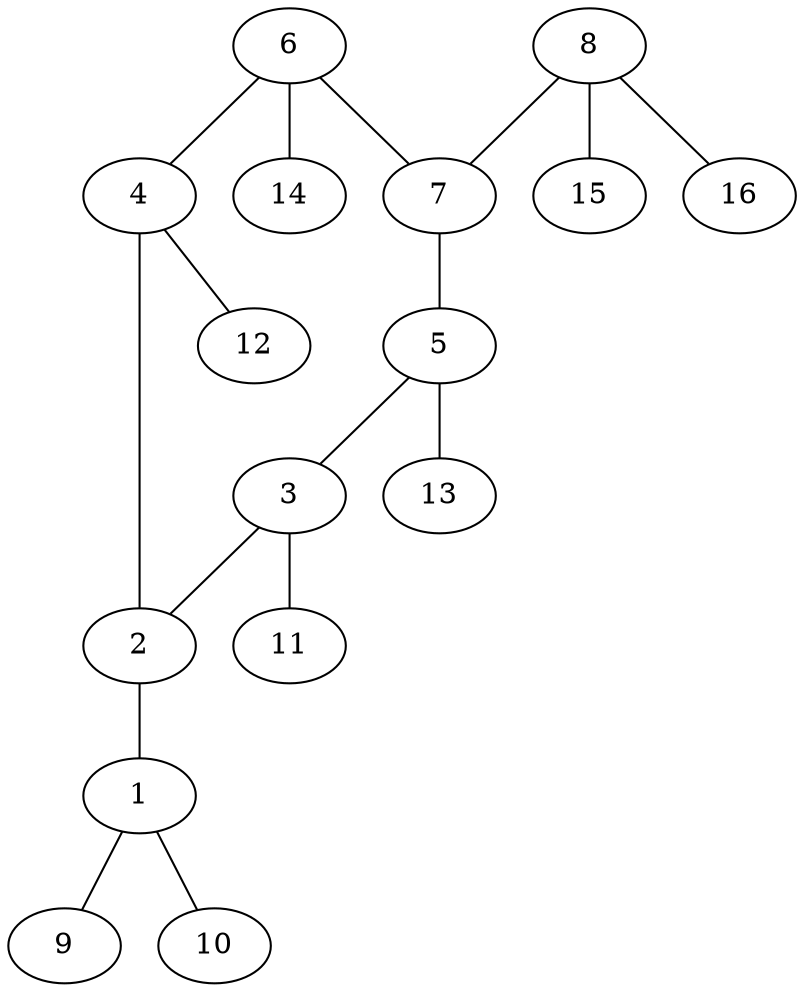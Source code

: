 graph molecule_276 {
	1	 [chem=N];
	9	 [chem=H];
	1 -- 9	 [valence=1];
	10	 [chem=H];
	1 -- 10	 [valence=1];
	2	 [chem=C];
	2 -- 1	 [valence=1];
	3	 [chem=C];
	3 -- 2	 [valence=2];
	11	 [chem=H];
	3 -- 11	 [valence=1];
	4	 [chem=C];
	4 -- 2	 [valence=1];
	12	 [chem=H];
	4 -- 12	 [valence=1];
	5	 [chem=C];
	5 -- 3	 [valence=1];
	13	 [chem=H];
	5 -- 13	 [valence=1];
	6	 [chem=C];
	6 -- 4	 [valence=2];
	7	 [chem=C];
	6 -- 7	 [valence=1];
	14	 [chem=H];
	6 -- 14	 [valence=1];
	7 -- 5	 [valence=2];
	8	 [chem=N];
	8 -- 7	 [valence=1];
	15	 [chem=H];
	8 -- 15	 [valence=1];
	16	 [chem=H];
	8 -- 16	 [valence=1];
}
